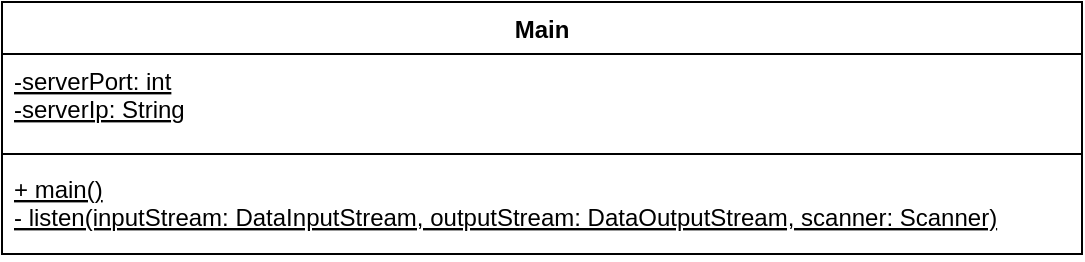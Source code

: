<mxfile compressed="true" version="13.9.9" type="device"><diagram id="ohm0djpCdiRqougXQP74" name="Page-1"><mxGraphModel dx="1086" dy="806" grid="1" gridSize="18" guides="1" tooltips="1" connect="1" arrows="1" fold="1" page="1" pageScale="1" pageWidth="1100" pageHeight="850" math="0" shadow="0"><root><mxCell id="0"/><mxCell id="1" parent="0"/><mxCell id="ykjl0T7enzOhp8rv_wfz-2" value="Main" style="swimlane;fontStyle=1;align=center;verticalAlign=top;childLayout=stackLayout;horizontal=1;startSize=26;horizontalStack=0;resizeParent=1;resizeParentMax=0;resizeLast=0;collapsible=1;marginBottom=0;" parent="1" vertex="1"><mxGeometry x="90" y="144" width="540" height="126" as="geometry"/></mxCell><mxCell id="ykjl0T7enzOhp8rv_wfz-3" value="-serverPort: int&#10;-serverIp: String" style="text;strokeColor=none;fillColor=none;align=left;verticalAlign=top;spacingLeft=4;spacingRight=4;overflow=hidden;rotatable=0;points=[[0,0.5],[1,0.5]];portConstraint=eastwest;fontStyle=4" parent="ykjl0T7enzOhp8rv_wfz-2" vertex="1"><mxGeometry y="26" width="540" height="46" as="geometry"/></mxCell><mxCell id="ykjl0T7enzOhp8rv_wfz-4" value="" style="line;strokeWidth=1;fillColor=none;align=left;verticalAlign=middle;spacingTop=-1;spacingLeft=3;spacingRight=3;rotatable=0;labelPosition=right;points=[];portConstraint=eastwest;" parent="ykjl0T7enzOhp8rv_wfz-2" vertex="1"><mxGeometry y="72" width="540" height="8" as="geometry"/></mxCell><mxCell id="ykjl0T7enzOhp8rv_wfz-5" value="+ main()&#10;- listen(inputStream: DataInputStream, outputStream: DataOutputStream, scanner: Scanner)&#10;" style="text;strokeColor=none;fillColor=none;align=left;verticalAlign=top;spacingLeft=4;spacingRight=4;overflow=hidden;rotatable=0;points=[[0,0.5],[1,0.5]];portConstraint=eastwest;fontStyle=4" parent="ykjl0T7enzOhp8rv_wfz-2" vertex="1"><mxGeometry y="80" width="540" height="46" as="geometry"/></mxCell></root></mxGraphModel></diagram></mxfile>